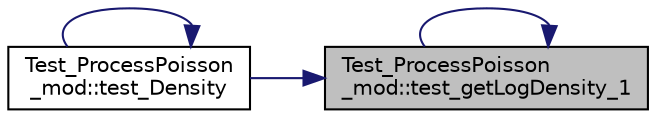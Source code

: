 digraph "Test_ProcessPoisson_mod::test_getLogDensity_1"
{
 // LATEX_PDF_SIZE
  edge [fontname="Helvetica",fontsize="10",labelfontname="Helvetica",labelfontsize="10"];
  node [fontname="Helvetica",fontsize="10",shape=record];
  rankdir="RL";
  Node1 [label="Test_ProcessPoisson\l_mod::test_getLogDensity_1",height=0.2,width=0.4,color="black", fillcolor="grey75", style="filled", fontcolor="black",tooltip="Test getLogExpectedMinPairDist()."];
  Node1 -> Node2 [dir="back",color="midnightblue",fontsize="10",style="solid",fontname="Helvetica"];
  Node2 [label="Test_ProcessPoisson\l_mod::test_Density",height=0.2,width=0.4,color="black", fillcolor="white", style="filled",URL="$namespaceTest__ProcessPoisson__mod.html#a1c8a50b77b50ad3855e935f500a0d8d3",tooltip=" "];
  Node2 -> Node2 [dir="back",color="midnightblue",fontsize="10",style="solid",fontname="Helvetica"];
  Node1 -> Node1 [dir="back",color="midnightblue",fontsize="10",style="solid",fontname="Helvetica"];
}
